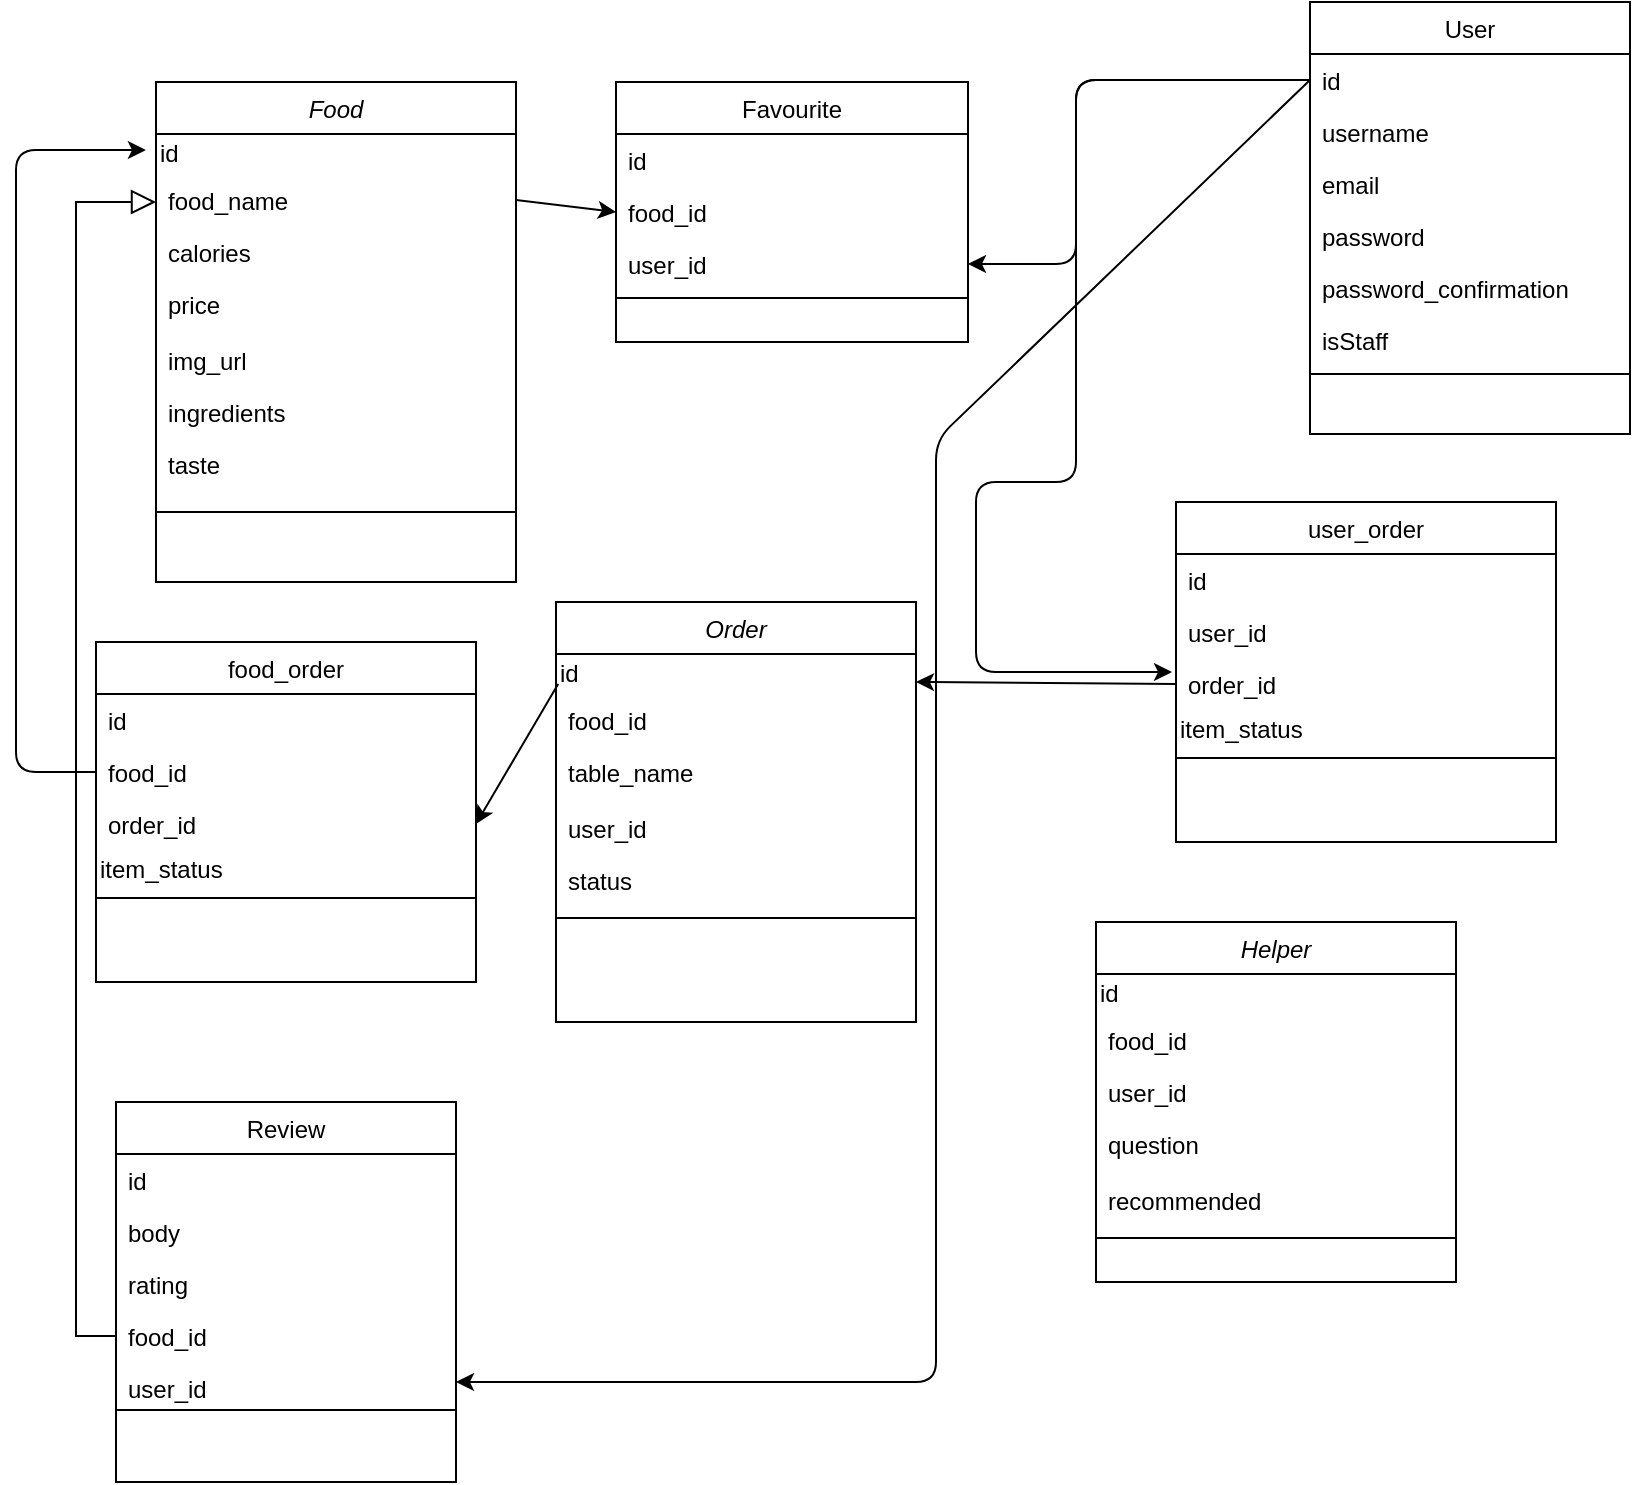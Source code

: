 <mxfile version="14.4.2" type="github">
  <diagram id="C5RBs43oDa-KdzZeNtuy" name="Page-1">
    <mxGraphModel dx="873" dy="1760" grid="1" gridSize="10" guides="1" tooltips="1" connect="1" arrows="1" fold="1" page="1" pageScale="1" pageWidth="827" pageHeight="1169" math="0" shadow="0">
      <root>
        <mxCell id="WIyWlLk6GJQsqaUBKTNV-0" />
        <mxCell id="WIyWlLk6GJQsqaUBKTNV-1" parent="WIyWlLk6GJQsqaUBKTNV-0" />
        <mxCell id="zkfFHV4jXpPFQw0GAbJ--0" value="Food" style="swimlane;fontStyle=2;align=center;verticalAlign=top;childLayout=stackLayout;horizontal=1;startSize=26;horizontalStack=0;resizeParent=1;resizeLast=0;collapsible=1;marginBottom=0;rounded=0;shadow=0;strokeWidth=1;" parent="WIyWlLk6GJQsqaUBKTNV-1" vertex="1">
          <mxGeometry x="90" width="180" height="250" as="geometry">
            <mxRectangle x="230" y="140" width="160" height="26" as="alternateBounds" />
          </mxGeometry>
        </mxCell>
        <mxCell id="UXH7OzlwGcnJgxwPJKOF-4" value="id" style="text;html=1;align=left;verticalAlign=middle;resizable=0;points=[];autosize=1;" parent="zkfFHV4jXpPFQw0GAbJ--0" vertex="1">
          <mxGeometry y="26" width="180" height="20" as="geometry" />
        </mxCell>
        <mxCell id="zkfFHV4jXpPFQw0GAbJ--1" value="food_name" style="text;align=left;verticalAlign=top;spacingLeft=4;spacingRight=4;overflow=hidden;rotatable=0;points=[[0,0.5],[1,0.5]];portConstraint=eastwest;" parent="zkfFHV4jXpPFQw0GAbJ--0" vertex="1">
          <mxGeometry y="46" width="180" height="26" as="geometry" />
        </mxCell>
        <mxCell id="zkfFHV4jXpPFQw0GAbJ--2" value="calories" style="text;align=left;verticalAlign=top;spacingLeft=4;spacingRight=4;overflow=hidden;rotatable=0;points=[[0,0.5],[1,0.5]];portConstraint=eastwest;rounded=0;shadow=0;html=0;" parent="zkfFHV4jXpPFQw0GAbJ--0" vertex="1">
          <mxGeometry y="72" width="180" height="26" as="geometry" />
        </mxCell>
        <mxCell id="zkfFHV4jXpPFQw0GAbJ--5" value="price" style="text;align=left;verticalAlign=top;spacingLeft=4;spacingRight=4;overflow=hidden;rotatable=0;points=[[0,0.5],[1,0.5]];portConstraint=eastwest;" parent="zkfFHV4jXpPFQw0GAbJ--0" vertex="1">
          <mxGeometry y="98" width="180" height="28" as="geometry" />
        </mxCell>
        <mxCell id="UXH7OzlwGcnJgxwPJKOF-2" value="img_url" style="text;align=left;verticalAlign=top;spacingLeft=4;spacingRight=4;overflow=hidden;rotatable=0;points=[[0,0.5],[1,0.5]];portConstraint=eastwest;rounded=0;shadow=0;html=0;" parent="zkfFHV4jXpPFQw0GAbJ--0" vertex="1">
          <mxGeometry y="126" width="180" height="26" as="geometry" />
        </mxCell>
        <mxCell id="UXH7OzlwGcnJgxwPJKOF-3" value="ingredients" style="text;align=left;verticalAlign=top;spacingLeft=4;spacingRight=4;overflow=hidden;rotatable=0;points=[[0,0.5],[1,0.5]];portConstraint=eastwest;rounded=0;shadow=0;html=0;" parent="zkfFHV4jXpPFQw0GAbJ--0" vertex="1">
          <mxGeometry y="152" width="180" height="26" as="geometry" />
        </mxCell>
        <mxCell id="zkfFHV4jXpPFQw0GAbJ--3" value="taste" style="text;align=left;verticalAlign=top;spacingLeft=4;spacingRight=4;overflow=hidden;rotatable=0;points=[[0,0.5],[1,0.5]];portConstraint=eastwest;rounded=0;shadow=0;html=0;" parent="zkfFHV4jXpPFQw0GAbJ--0" vertex="1">
          <mxGeometry y="178" width="180" height="26" as="geometry" />
        </mxCell>
        <mxCell id="zkfFHV4jXpPFQw0GAbJ--4" value="" style="line;html=1;strokeWidth=1;align=left;verticalAlign=middle;spacingTop=-1;spacingLeft=3;spacingRight=3;rotatable=0;labelPosition=right;points=[];portConstraint=eastwest;" parent="zkfFHV4jXpPFQw0GAbJ--0" vertex="1">
          <mxGeometry y="204" width="180" height="22" as="geometry" />
        </mxCell>
        <mxCell id="zkfFHV4jXpPFQw0GAbJ--6" value="Review" style="swimlane;fontStyle=0;align=center;verticalAlign=top;childLayout=stackLayout;horizontal=1;startSize=26;horizontalStack=0;resizeParent=1;resizeLast=0;collapsible=1;marginBottom=0;rounded=0;shadow=0;strokeWidth=1;" parent="WIyWlLk6GJQsqaUBKTNV-1" vertex="1">
          <mxGeometry x="70" y="510" width="170" height="190" as="geometry">
            <mxRectangle x="130" y="380" width="160" height="26" as="alternateBounds" />
          </mxGeometry>
        </mxCell>
        <mxCell id="zkfFHV4jXpPFQw0GAbJ--10" value="id" style="text;align=left;verticalAlign=top;spacingLeft=4;spacingRight=4;overflow=hidden;rotatable=0;points=[[0,0.5],[1,0.5]];portConstraint=eastwest;fontStyle=0" parent="zkfFHV4jXpPFQw0GAbJ--6" vertex="1">
          <mxGeometry y="26" width="170" height="26" as="geometry" />
        </mxCell>
        <mxCell id="zkfFHV4jXpPFQw0GAbJ--7" value="body" style="text;align=left;verticalAlign=top;spacingLeft=4;spacingRight=4;overflow=hidden;rotatable=0;points=[[0,0.5],[1,0.5]];portConstraint=eastwest;" parent="zkfFHV4jXpPFQw0GAbJ--6" vertex="1">
          <mxGeometry y="52" width="170" height="26" as="geometry" />
        </mxCell>
        <mxCell id="zkfFHV4jXpPFQw0GAbJ--8" value="rating" style="text;align=left;verticalAlign=top;spacingLeft=4;spacingRight=4;overflow=hidden;rotatable=0;points=[[0,0.5],[1,0.5]];portConstraint=eastwest;rounded=0;shadow=0;html=0;" parent="zkfFHV4jXpPFQw0GAbJ--6" vertex="1">
          <mxGeometry y="78" width="170" height="26" as="geometry" />
        </mxCell>
        <mxCell id="zkfFHV4jXpPFQw0GAbJ--11" value="food_id" style="text;align=left;verticalAlign=top;spacingLeft=4;spacingRight=4;overflow=hidden;rotatable=0;points=[[0,0.5],[1,0.5]];portConstraint=eastwest;" parent="zkfFHV4jXpPFQw0GAbJ--6" vertex="1">
          <mxGeometry y="104" width="170" height="26" as="geometry" />
        </mxCell>
        <mxCell id="zkfFHV4jXpPFQw0GAbJ--24" value="user_id" style="text;align=left;verticalAlign=top;spacingLeft=4;spacingRight=4;overflow=hidden;rotatable=0;points=[[0,0.5],[1,0.5]];portConstraint=eastwest;" parent="zkfFHV4jXpPFQw0GAbJ--6" vertex="1">
          <mxGeometry y="130" width="170" height="20" as="geometry" />
        </mxCell>
        <mxCell id="zkfFHV4jXpPFQw0GAbJ--9" value="" style="line;html=1;strokeWidth=1;align=left;verticalAlign=middle;spacingTop=-1;spacingLeft=3;spacingRight=3;rotatable=0;labelPosition=right;points=[];portConstraint=eastwest;" parent="zkfFHV4jXpPFQw0GAbJ--6" vertex="1">
          <mxGeometry y="150" width="170" height="8" as="geometry" />
        </mxCell>
        <mxCell id="zkfFHV4jXpPFQw0GAbJ--13" value="Favourite" style="swimlane;fontStyle=0;align=center;verticalAlign=top;childLayout=stackLayout;horizontal=1;startSize=26;horizontalStack=0;resizeParent=1;resizeLast=0;collapsible=1;marginBottom=0;rounded=0;shadow=0;strokeWidth=1;" parent="WIyWlLk6GJQsqaUBKTNV-1" vertex="1">
          <mxGeometry x="320" width="176" height="130" as="geometry">
            <mxRectangle x="340" y="380" width="170" height="26" as="alternateBounds" />
          </mxGeometry>
        </mxCell>
        <mxCell id="zkfFHV4jXpPFQw0GAbJ--14" value="id" style="text;align=left;verticalAlign=top;spacingLeft=4;spacingRight=4;overflow=hidden;rotatable=0;points=[[0,0.5],[1,0.5]];portConstraint=eastwest;" parent="zkfFHV4jXpPFQw0GAbJ--13" vertex="1">
          <mxGeometry y="26" width="176" height="26" as="geometry" />
        </mxCell>
        <mxCell id="UXH7OzlwGcnJgxwPJKOF-7" value="food_id" style="text;align=left;verticalAlign=top;spacingLeft=4;spacingRight=4;overflow=hidden;rotatable=0;points=[[0,0.5],[1,0.5]];portConstraint=eastwest;" parent="zkfFHV4jXpPFQw0GAbJ--13" vertex="1">
          <mxGeometry y="52" width="176" height="26" as="geometry" />
        </mxCell>
        <mxCell id="UXH7OzlwGcnJgxwPJKOF-6" value="user_id" style="text;align=left;verticalAlign=top;spacingLeft=4;spacingRight=4;overflow=hidden;rotatable=0;points=[[0,0.5],[1,0.5]];portConstraint=eastwest;" parent="zkfFHV4jXpPFQw0GAbJ--13" vertex="1">
          <mxGeometry y="78" width="176" height="26" as="geometry" />
        </mxCell>
        <mxCell id="zkfFHV4jXpPFQw0GAbJ--15" value="" style="line;html=1;strokeWidth=1;align=left;verticalAlign=middle;spacingTop=-1;spacingLeft=3;spacingRight=3;rotatable=0;labelPosition=right;points=[];portConstraint=eastwest;" parent="zkfFHV4jXpPFQw0GAbJ--13" vertex="1">
          <mxGeometry y="104" width="176" height="8" as="geometry" />
        </mxCell>
        <mxCell id="zkfFHV4jXpPFQw0GAbJ--16" value="" style="endArrow=block;endSize=10;endFill=0;shadow=0;strokeWidth=1;rounded=0;edgeStyle=elbowEdgeStyle;elbow=vertical;exitX=0;exitY=0.5;exitDx=0;exitDy=0;" parent="WIyWlLk6GJQsqaUBKTNV-1" source="zkfFHV4jXpPFQw0GAbJ--11" target="zkfFHV4jXpPFQw0GAbJ--0" edge="1">
          <mxGeometry width="160" relative="1" as="geometry">
            <mxPoint x="210" y="373" as="sourcePoint" />
            <mxPoint x="310" y="271" as="targetPoint" />
            <Array as="points">
              <mxPoint x="50" y="60" />
            </Array>
          </mxGeometry>
        </mxCell>
        <mxCell id="zkfFHV4jXpPFQw0GAbJ--17" value="User" style="swimlane;fontStyle=0;align=center;verticalAlign=top;childLayout=stackLayout;horizontal=1;startSize=26;horizontalStack=0;resizeParent=1;resizeLast=0;collapsible=1;marginBottom=0;rounded=0;shadow=0;strokeWidth=1;" parent="WIyWlLk6GJQsqaUBKTNV-1" vertex="1">
          <mxGeometry x="667" y="-40" width="160" height="216" as="geometry">
            <mxRectangle x="550" y="140" width="160" height="26" as="alternateBounds" />
          </mxGeometry>
        </mxCell>
        <mxCell id="zkfFHV4jXpPFQw0GAbJ--18" value="id" style="text;align=left;verticalAlign=top;spacingLeft=4;spacingRight=4;overflow=hidden;rotatable=0;points=[[0,0.5],[1,0.5]];portConstraint=eastwest;" parent="zkfFHV4jXpPFQw0GAbJ--17" vertex="1">
          <mxGeometry y="26" width="160" height="26" as="geometry" />
        </mxCell>
        <mxCell id="zkfFHV4jXpPFQw0GAbJ--19" value="username" style="text;align=left;verticalAlign=top;spacingLeft=4;spacingRight=4;overflow=hidden;rotatable=0;points=[[0,0.5],[1,0.5]];portConstraint=eastwest;rounded=0;shadow=0;html=0;" parent="zkfFHV4jXpPFQw0GAbJ--17" vertex="1">
          <mxGeometry y="52" width="160" height="26" as="geometry" />
        </mxCell>
        <mxCell id="zkfFHV4jXpPFQw0GAbJ--20" value="email" style="text;align=left;verticalAlign=top;spacingLeft=4;spacingRight=4;overflow=hidden;rotatable=0;points=[[0,0.5],[1,0.5]];portConstraint=eastwest;rounded=0;shadow=0;html=0;" parent="zkfFHV4jXpPFQw0GAbJ--17" vertex="1">
          <mxGeometry y="78" width="160" height="26" as="geometry" />
        </mxCell>
        <mxCell id="zkfFHV4jXpPFQw0GAbJ--21" value="password" style="text;align=left;verticalAlign=top;spacingLeft=4;spacingRight=4;overflow=hidden;rotatable=0;points=[[0,0.5],[1,0.5]];portConstraint=eastwest;rounded=0;shadow=0;html=0;" parent="zkfFHV4jXpPFQw0GAbJ--17" vertex="1">
          <mxGeometry y="104" width="160" height="26" as="geometry" />
        </mxCell>
        <mxCell id="zkfFHV4jXpPFQw0GAbJ--22" value="password_confirmation" style="text;align=left;verticalAlign=top;spacingLeft=4;spacingRight=4;overflow=hidden;rotatable=0;points=[[0,0.5],[1,0.5]];portConstraint=eastwest;rounded=0;shadow=0;html=0;" parent="zkfFHV4jXpPFQw0GAbJ--17" vertex="1">
          <mxGeometry y="130" width="160" height="26" as="geometry" />
        </mxCell>
        <mxCell id="zkfFHV4jXpPFQw0GAbJ--25" value="isStaff" style="text;align=left;verticalAlign=top;spacingLeft=4;spacingRight=4;overflow=hidden;rotatable=0;points=[[0,0.5],[1,0.5]];portConstraint=eastwest;" parent="zkfFHV4jXpPFQw0GAbJ--17" vertex="1">
          <mxGeometry y="156" width="160" height="26" as="geometry" />
        </mxCell>
        <mxCell id="zkfFHV4jXpPFQw0GAbJ--23" value="" style="line;html=1;strokeWidth=1;align=left;verticalAlign=middle;spacingTop=-1;spacingLeft=3;spacingRight=3;rotatable=0;labelPosition=right;points=[];portConstraint=eastwest;" parent="zkfFHV4jXpPFQw0GAbJ--17" vertex="1">
          <mxGeometry y="182" width="160" height="8" as="geometry" />
        </mxCell>
        <mxCell id="UXH7OzlwGcnJgxwPJKOF-5" value="" style="endArrow=classic;html=1;exitX=0;exitY=0.5;exitDx=0;exitDy=0;entryX=1;entryY=0.5;entryDx=0;entryDy=0;" parent="WIyWlLk6GJQsqaUBKTNV-1" source="zkfFHV4jXpPFQw0GAbJ--18" target="zkfFHV4jXpPFQw0GAbJ--24" edge="1">
          <mxGeometry width="50" height="50" relative="1" as="geometry">
            <mxPoint x="390" y="420" as="sourcePoint" />
            <mxPoint x="410" y="530" as="targetPoint" />
            <Array as="points">
              <mxPoint x="480" y="179" />
              <mxPoint x="480" y="650" />
            </Array>
          </mxGeometry>
        </mxCell>
        <mxCell id="UXH7OzlwGcnJgxwPJKOF-8" value="" style="endArrow=classic;html=1;exitX=0;exitY=0.5;exitDx=0;exitDy=0;entryX=1;entryY=0.5;entryDx=0;entryDy=0;" parent="WIyWlLk6GJQsqaUBKTNV-1" source="zkfFHV4jXpPFQw0GAbJ--18" target="UXH7OzlwGcnJgxwPJKOF-6" edge="1">
          <mxGeometry width="50" height="50" relative="1" as="geometry">
            <mxPoint x="390" y="310" as="sourcePoint" />
            <mxPoint x="440" y="260" as="targetPoint" />
            <Array as="points">
              <mxPoint x="550" y="-1" />
              <mxPoint x="550" y="91" />
            </Array>
          </mxGeometry>
        </mxCell>
        <mxCell id="UXH7OzlwGcnJgxwPJKOF-10" value="" style="endArrow=classic;html=1;exitX=1;exitY=0.5;exitDx=0;exitDy=0;entryX=0;entryY=0.5;entryDx=0;entryDy=0;" parent="WIyWlLk6GJQsqaUBKTNV-1" source="zkfFHV4jXpPFQw0GAbJ--1" target="UXH7OzlwGcnJgxwPJKOF-7" edge="1">
          <mxGeometry width="50" height="50" relative="1" as="geometry">
            <mxPoint x="390" y="140" as="sourcePoint" />
            <mxPoint x="440" y="90" as="targetPoint" />
          </mxGeometry>
        </mxCell>
        <mxCell id="UXH7OzlwGcnJgxwPJKOF-11" value="Order" style="swimlane;fontStyle=2;align=center;verticalAlign=top;childLayout=stackLayout;horizontal=1;startSize=26;horizontalStack=0;resizeParent=1;resizeLast=0;collapsible=1;marginBottom=0;rounded=0;shadow=0;strokeWidth=1;" parent="WIyWlLk6GJQsqaUBKTNV-1" vertex="1">
          <mxGeometry x="290" y="260" width="180" height="210" as="geometry">
            <mxRectangle x="230" y="140" width="160" height="26" as="alternateBounds" />
          </mxGeometry>
        </mxCell>
        <mxCell id="UXH7OzlwGcnJgxwPJKOF-12" value="id" style="text;html=1;align=left;verticalAlign=middle;resizable=0;points=[];autosize=1;" parent="UXH7OzlwGcnJgxwPJKOF-11" vertex="1">
          <mxGeometry y="26" width="180" height="20" as="geometry" />
        </mxCell>
        <mxCell id="UXH7OzlwGcnJgxwPJKOF-13" value="food_id" style="text;align=left;verticalAlign=top;spacingLeft=4;spacingRight=4;overflow=hidden;rotatable=0;points=[[0,0.5],[1,0.5]];portConstraint=eastwest;" parent="UXH7OzlwGcnJgxwPJKOF-11" vertex="1">
          <mxGeometry y="46" width="180" height="26" as="geometry" />
        </mxCell>
        <mxCell id="jQgyRIbEFi470BykLdvu-14" value="table_name" style="text;align=left;verticalAlign=top;spacingLeft=4;spacingRight=4;overflow=hidden;rotatable=0;points=[[0,0.5],[1,0.5]];portConstraint=eastwest;" parent="UXH7OzlwGcnJgxwPJKOF-11" vertex="1">
          <mxGeometry y="72" width="180" height="28" as="geometry" />
        </mxCell>
        <mxCell id="UXH7OzlwGcnJgxwPJKOF-14" value="user_id" style="text;align=left;verticalAlign=top;spacingLeft=4;spacingRight=4;overflow=hidden;rotatable=0;points=[[0,0.5],[1,0.5]];portConstraint=eastwest;rounded=0;shadow=0;html=0;" parent="UXH7OzlwGcnJgxwPJKOF-11" vertex="1">
          <mxGeometry y="100" width="180" height="26" as="geometry" />
        </mxCell>
        <mxCell id="UXH7OzlwGcnJgxwPJKOF-20" value="status" style="text;align=left;verticalAlign=top;spacingLeft=4;spacingRight=4;overflow=hidden;rotatable=0;points=[[0,0.5],[1,0.5]];portConstraint=eastwest;" parent="UXH7OzlwGcnJgxwPJKOF-11" vertex="1">
          <mxGeometry y="126" width="180" height="28" as="geometry" />
        </mxCell>
        <mxCell id="UXH7OzlwGcnJgxwPJKOF-19" value="" style="line;html=1;strokeWidth=1;align=left;verticalAlign=middle;spacingTop=-1;spacingLeft=3;spacingRight=3;rotatable=0;labelPosition=right;points=[];portConstraint=eastwest;" parent="UXH7OzlwGcnJgxwPJKOF-11" vertex="1">
          <mxGeometry y="154" width="180" height="8" as="geometry" />
        </mxCell>
        <mxCell id="UXH7OzlwGcnJgxwPJKOF-24" value="Helper" style="swimlane;fontStyle=2;align=center;verticalAlign=top;childLayout=stackLayout;horizontal=1;startSize=26;horizontalStack=0;resizeParent=1;resizeLast=0;collapsible=1;marginBottom=0;rounded=0;shadow=0;strokeWidth=1;" parent="WIyWlLk6GJQsqaUBKTNV-1" vertex="1">
          <mxGeometry x="560" y="420" width="180" height="180" as="geometry">
            <mxRectangle x="230" y="140" width="160" height="26" as="alternateBounds" />
          </mxGeometry>
        </mxCell>
        <mxCell id="UXH7OzlwGcnJgxwPJKOF-25" value="id" style="text;html=1;align=left;verticalAlign=middle;resizable=0;points=[];autosize=1;" parent="UXH7OzlwGcnJgxwPJKOF-24" vertex="1">
          <mxGeometry y="26" width="180" height="20" as="geometry" />
        </mxCell>
        <mxCell id="UXH7OzlwGcnJgxwPJKOF-26" value="food_id" style="text;align=left;verticalAlign=top;spacingLeft=4;spacingRight=4;overflow=hidden;rotatable=0;points=[[0,0.5],[1,0.5]];portConstraint=eastwest;" parent="UXH7OzlwGcnJgxwPJKOF-24" vertex="1">
          <mxGeometry y="46" width="180" height="26" as="geometry" />
        </mxCell>
        <mxCell id="UXH7OzlwGcnJgxwPJKOF-27" value="user_id" style="text;align=left;verticalAlign=top;spacingLeft=4;spacingRight=4;overflow=hidden;rotatable=0;points=[[0,0.5],[1,0.5]];portConstraint=eastwest;rounded=0;shadow=0;html=0;" parent="UXH7OzlwGcnJgxwPJKOF-24" vertex="1">
          <mxGeometry y="72" width="180" height="26" as="geometry" />
        </mxCell>
        <mxCell id="UXH7OzlwGcnJgxwPJKOF-28" value="question" style="text;align=left;verticalAlign=top;spacingLeft=4;spacingRight=4;overflow=hidden;rotatable=0;points=[[0,0.5],[1,0.5]];portConstraint=eastwest;" parent="UXH7OzlwGcnJgxwPJKOF-24" vertex="1">
          <mxGeometry y="98" width="180" height="28" as="geometry" />
        </mxCell>
        <mxCell id="UXH7OzlwGcnJgxwPJKOF-29" value="recommended" style="text;align=left;verticalAlign=top;spacingLeft=4;spacingRight=4;overflow=hidden;rotatable=0;points=[[0,0.5],[1,0.5]];portConstraint=eastwest;" parent="UXH7OzlwGcnJgxwPJKOF-24" vertex="1">
          <mxGeometry y="126" width="180" height="28" as="geometry" />
        </mxCell>
        <mxCell id="UXH7OzlwGcnJgxwPJKOF-30" value="" style="line;html=1;strokeWidth=1;align=left;verticalAlign=middle;spacingTop=-1;spacingLeft=3;spacingRight=3;rotatable=0;labelPosition=right;points=[];portConstraint=eastwest;" parent="UXH7OzlwGcnJgxwPJKOF-24" vertex="1">
          <mxGeometry y="154" width="180" height="8" as="geometry" />
        </mxCell>
        <mxCell id="jQgyRIbEFi470BykLdvu-7" value="food_order" style="swimlane;fontStyle=0;align=center;verticalAlign=top;childLayout=stackLayout;horizontal=1;startSize=26;horizontalStack=0;resizeParent=1;resizeLast=0;collapsible=1;marginBottom=0;rounded=0;shadow=0;strokeWidth=1;" parent="WIyWlLk6GJQsqaUBKTNV-1" vertex="1">
          <mxGeometry x="60" y="280" width="190" height="170" as="geometry">
            <mxRectangle x="340" y="380" width="170" height="26" as="alternateBounds" />
          </mxGeometry>
        </mxCell>
        <mxCell id="jQgyRIbEFi470BykLdvu-8" value="id" style="text;align=left;verticalAlign=top;spacingLeft=4;spacingRight=4;overflow=hidden;rotatable=0;points=[[0,0.5],[1,0.5]];portConstraint=eastwest;" parent="jQgyRIbEFi470BykLdvu-7" vertex="1">
          <mxGeometry y="26" width="190" height="26" as="geometry" />
        </mxCell>
        <mxCell id="jQgyRIbEFi470BykLdvu-9" value="food_id" style="text;align=left;verticalAlign=top;spacingLeft=4;spacingRight=4;overflow=hidden;rotatable=0;points=[[0,0.5],[1,0.5]];portConstraint=eastwest;" parent="jQgyRIbEFi470BykLdvu-7" vertex="1">
          <mxGeometry y="52" width="190" height="26" as="geometry" />
        </mxCell>
        <mxCell id="jQgyRIbEFi470BykLdvu-10" value="order_id" style="text;align=left;verticalAlign=top;spacingLeft=4;spacingRight=4;overflow=hidden;rotatable=0;points=[[0,0.5],[1,0.5]];portConstraint=eastwest;" parent="jQgyRIbEFi470BykLdvu-7" vertex="1">
          <mxGeometry y="78" width="190" height="26" as="geometry" />
        </mxCell>
        <mxCell id="UXH7OzlwGcnJgxwPJKOF-32" value="item_status" style="text;html=1;align=left;verticalAlign=middle;resizable=0;points=[];autosize=1;" parent="jQgyRIbEFi470BykLdvu-7" vertex="1">
          <mxGeometry y="104" width="190" height="20" as="geometry" />
        </mxCell>
        <mxCell id="jQgyRIbEFi470BykLdvu-11" value="" style="line;html=1;strokeWidth=1;align=left;verticalAlign=middle;spacingTop=-1;spacingLeft=3;spacingRight=3;rotatable=0;labelPosition=right;points=[];portConstraint=eastwest;" parent="jQgyRIbEFi470BykLdvu-7" vertex="1">
          <mxGeometry y="124" width="190" height="8" as="geometry" />
        </mxCell>
        <mxCell id="jQgyRIbEFi470BykLdvu-13" value="" style="endArrow=classic;html=1;exitX=0;exitY=0.5;exitDx=0;exitDy=0;entryX=-0.028;entryY=0.4;entryDx=0;entryDy=0;entryPerimeter=0;" parent="WIyWlLk6GJQsqaUBKTNV-1" source="jQgyRIbEFi470BykLdvu-9" target="UXH7OzlwGcnJgxwPJKOF-4" edge="1">
          <mxGeometry width="50" height="50" relative="1" as="geometry">
            <mxPoint x="44" y="352" as="sourcePoint" />
            <mxPoint x="20" y="40" as="targetPoint" />
            <Array as="points">
              <mxPoint x="20" y="345" />
              <mxPoint x="20" y="34" />
            </Array>
          </mxGeometry>
        </mxCell>
        <mxCell id="jQgyRIbEFi470BykLdvu-12" value="" style="endArrow=classic;html=1;entryX=1;entryY=0.5;entryDx=0;entryDy=0;exitX=0.006;exitY=-0.192;exitDx=0;exitDy=0;exitPerimeter=0;" parent="WIyWlLk6GJQsqaUBKTNV-1" source="UXH7OzlwGcnJgxwPJKOF-13" target="jQgyRIbEFi470BykLdvu-10" edge="1">
          <mxGeometry width="50" height="50" relative="1" as="geometry">
            <mxPoint x="290" y="321" as="sourcePoint" />
            <mxPoint x="340" y="271" as="targetPoint" />
          </mxGeometry>
        </mxCell>
        <mxCell id="jQgyRIbEFi470BykLdvu-15" value="user_order" style="swimlane;fontStyle=0;align=center;verticalAlign=top;childLayout=stackLayout;horizontal=1;startSize=26;horizontalStack=0;resizeParent=1;resizeLast=0;collapsible=1;marginBottom=0;rounded=0;shadow=0;strokeWidth=1;" parent="WIyWlLk6GJQsqaUBKTNV-1" vertex="1">
          <mxGeometry x="600" y="210" width="190" height="170" as="geometry">
            <mxRectangle x="340" y="380" width="170" height="26" as="alternateBounds" />
          </mxGeometry>
        </mxCell>
        <mxCell id="jQgyRIbEFi470BykLdvu-16" value="id" style="text;align=left;verticalAlign=top;spacingLeft=4;spacingRight=4;overflow=hidden;rotatable=0;points=[[0,0.5],[1,0.5]];portConstraint=eastwest;" parent="jQgyRIbEFi470BykLdvu-15" vertex="1">
          <mxGeometry y="26" width="190" height="26" as="geometry" />
        </mxCell>
        <mxCell id="jQgyRIbEFi470BykLdvu-17" value="user_id" style="text;align=left;verticalAlign=top;spacingLeft=4;spacingRight=4;overflow=hidden;rotatable=0;points=[[0,0.5],[1,0.5]];portConstraint=eastwest;" parent="jQgyRIbEFi470BykLdvu-15" vertex="1">
          <mxGeometry y="52" width="190" height="26" as="geometry" />
        </mxCell>
        <mxCell id="jQgyRIbEFi470BykLdvu-18" value="order_id" style="text;align=left;verticalAlign=top;spacingLeft=4;spacingRight=4;overflow=hidden;rotatable=0;points=[[0,0.5],[1,0.5]];portConstraint=eastwest;" parent="jQgyRIbEFi470BykLdvu-15" vertex="1">
          <mxGeometry y="78" width="190" height="26" as="geometry" />
        </mxCell>
        <mxCell id="jQgyRIbEFi470BykLdvu-19" value="item_status" style="text;html=1;align=left;verticalAlign=middle;resizable=0;points=[];autosize=1;" parent="jQgyRIbEFi470BykLdvu-15" vertex="1">
          <mxGeometry y="104" width="190" height="20" as="geometry" />
        </mxCell>
        <mxCell id="jQgyRIbEFi470BykLdvu-20" value="" style="line;html=1;strokeWidth=1;align=left;verticalAlign=middle;spacingTop=-1;spacingLeft=3;spacingRight=3;rotatable=0;labelPosition=right;points=[];portConstraint=eastwest;" parent="jQgyRIbEFi470BykLdvu-15" vertex="1">
          <mxGeometry y="124" width="190" height="8" as="geometry" />
        </mxCell>
        <mxCell id="jQgyRIbEFi470BykLdvu-21" value="" style="endArrow=classic;html=1;exitX=0;exitY=0.5;exitDx=0;exitDy=0;" parent="WIyWlLk6GJQsqaUBKTNV-1" source="jQgyRIbEFi470BykLdvu-18" target="UXH7OzlwGcnJgxwPJKOF-12" edge="1">
          <mxGeometry width="50" height="50" relative="1" as="geometry">
            <mxPoint x="490" y="150" as="sourcePoint" />
            <mxPoint x="366" y="232" as="targetPoint" />
            <Array as="points">
              <mxPoint x="470" y="300" />
            </Array>
          </mxGeometry>
        </mxCell>
        <mxCell id="jQgyRIbEFi470BykLdvu-23" value="" style="endArrow=classic;html=1;exitX=0;exitY=0.5;exitDx=0;exitDy=0;" parent="WIyWlLk6GJQsqaUBKTNV-1" edge="1" source="zkfFHV4jXpPFQw0GAbJ--18">
          <mxGeometry width="50" height="50" relative="1" as="geometry">
            <mxPoint x="610" as="sourcePoint" />
            <mxPoint x="598" y="295" as="targetPoint" />
            <Array as="points">
              <mxPoint x="550" y="-1" />
              <mxPoint x="550" y="200" />
              <mxPoint x="500" y="200" />
              <mxPoint x="500" y="295" />
            </Array>
          </mxGeometry>
        </mxCell>
      </root>
    </mxGraphModel>
  </diagram>
</mxfile>
